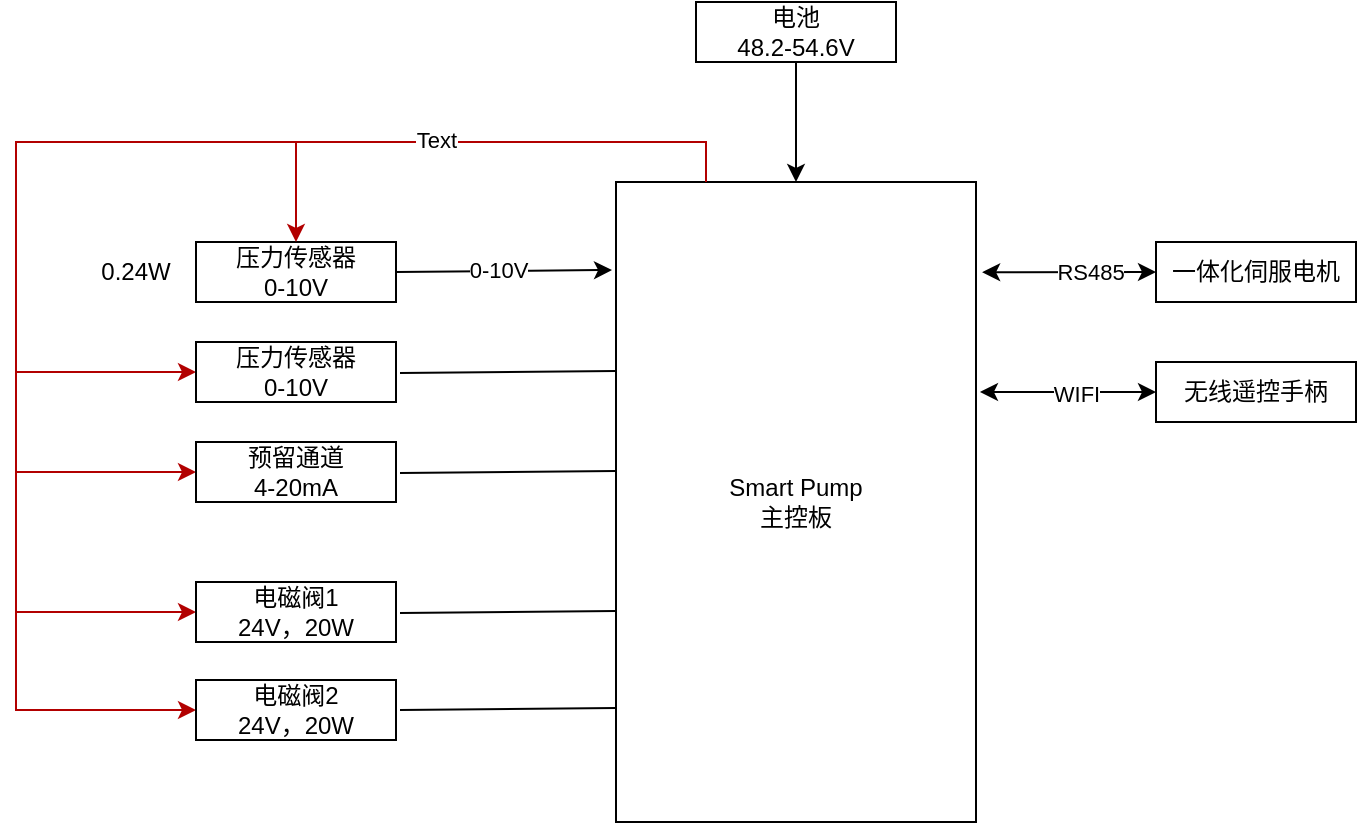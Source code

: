 <mxfile version="27.1.4">
  <diagram name="第 1 页" id="KmN8K9YmExcZPQwIQy3-">
    <mxGraphModel dx="1418" dy="764" grid="1" gridSize="10" guides="1" tooltips="1" connect="1" arrows="1" fold="1" page="1" pageScale="1" pageWidth="1169" pageHeight="827" math="0" shadow="0">
      <root>
        <mxCell id="0" />
        <mxCell id="1" parent="0" />
        <mxCell id="v0Usc0qorc1WFPTInyE--32" style="edgeStyle=orthogonalEdgeStyle;rounded=0;orthogonalLoop=1;jettySize=auto;html=1;exitX=0.25;exitY=0;exitDx=0;exitDy=0;entryX=0;entryY=0.5;entryDx=0;entryDy=0;fillColor=#e51400;strokeColor=#B20000;" edge="1" parent="1" source="v0Usc0qorc1WFPTInyE--1" target="v0Usc0qorc1WFPTInyE--5">
          <mxGeometry relative="1" as="geometry">
            <Array as="points">
              <mxPoint x="555" y="130" />
              <mxPoint x="210" y="130" />
              <mxPoint x="210" y="245" />
            </Array>
          </mxGeometry>
        </mxCell>
        <mxCell id="v0Usc0qorc1WFPTInyE--33" style="edgeStyle=orthogonalEdgeStyle;rounded=0;orthogonalLoop=1;jettySize=auto;html=1;exitX=0.25;exitY=0;exitDx=0;exitDy=0;entryX=0;entryY=0.5;entryDx=0;entryDy=0;fillColor=#e51400;strokeColor=#B20000;" edge="1" parent="1" source="v0Usc0qorc1WFPTInyE--1" target="v0Usc0qorc1WFPTInyE--6">
          <mxGeometry relative="1" as="geometry">
            <Array as="points">
              <mxPoint x="555" y="130" />
              <mxPoint x="210" y="130" />
              <mxPoint x="210" y="295" />
            </Array>
          </mxGeometry>
        </mxCell>
        <mxCell id="v0Usc0qorc1WFPTInyE--34" style="edgeStyle=orthogonalEdgeStyle;rounded=0;orthogonalLoop=1;jettySize=auto;html=1;exitX=0.25;exitY=0;exitDx=0;exitDy=0;entryX=0;entryY=0.5;entryDx=0;entryDy=0;fillColor=#e51400;strokeColor=#B20000;" edge="1" parent="1" source="v0Usc0qorc1WFPTInyE--1" target="v0Usc0qorc1WFPTInyE--11">
          <mxGeometry relative="1" as="geometry">
            <Array as="points">
              <mxPoint x="555" y="130" />
              <mxPoint x="210" y="130" />
              <mxPoint x="210" y="365" />
            </Array>
          </mxGeometry>
        </mxCell>
        <mxCell id="v0Usc0qorc1WFPTInyE--35" style="edgeStyle=orthogonalEdgeStyle;rounded=0;orthogonalLoop=1;jettySize=auto;html=1;exitX=0.25;exitY=0;exitDx=0;exitDy=0;entryX=0;entryY=0.5;entryDx=0;entryDy=0;fillColor=#e51400;strokeColor=#B20000;" edge="1" parent="1" source="v0Usc0qorc1WFPTInyE--1" target="v0Usc0qorc1WFPTInyE--12">
          <mxGeometry relative="1" as="geometry">
            <Array as="points">
              <mxPoint x="555" y="130" />
              <mxPoint x="210" y="130" />
              <mxPoint x="210" y="414" />
            </Array>
          </mxGeometry>
        </mxCell>
        <mxCell id="v0Usc0qorc1WFPTInyE--1" value="Smart Pump&lt;div&gt;主控板&lt;/div&gt;" style="rounded=0;whiteSpace=wrap;html=1;" vertex="1" parent="1">
          <mxGeometry x="510" y="150" width="180" height="320" as="geometry" />
        </mxCell>
        <mxCell id="v0Usc0qorc1WFPTInyE--2" value="压力传感器&lt;div&gt;0-10V&lt;/div&gt;" style="rounded=0;whiteSpace=wrap;html=1;" vertex="1" parent="1">
          <mxGeometry x="300" y="180" width="100" height="30" as="geometry" />
        </mxCell>
        <mxCell id="v0Usc0qorc1WFPTInyE--5" value="压力传感器&lt;div&gt;0-10V&lt;/div&gt;" style="rounded=0;whiteSpace=wrap;html=1;" vertex="1" parent="1">
          <mxGeometry x="300" y="230" width="100" height="30" as="geometry" />
        </mxCell>
        <mxCell id="v0Usc0qorc1WFPTInyE--6" value="预留通道&lt;div&gt;&lt;span style=&quot;background-color: transparent; color: light-dark(rgb(0, 0, 0), rgb(255, 255, 255));&quot;&gt;4-20mA&lt;/span&gt;&lt;/div&gt;" style="rounded=0;whiteSpace=wrap;html=1;" vertex="1" parent="1">
          <mxGeometry x="300" y="280" width="100" height="30" as="geometry" />
        </mxCell>
        <mxCell id="v0Usc0qorc1WFPTInyE--7" value="" style="endArrow=classic;html=1;rounded=0;exitX=1;exitY=0.5;exitDx=0;exitDy=0;startArrow=none;startFill=0;endFill=1;" edge="1" parent="1" source="v0Usc0qorc1WFPTInyE--2">
          <mxGeometry width="50" height="50" relative="1" as="geometry">
            <mxPoint x="420" y="200" as="sourcePoint" />
            <mxPoint x="508" y="194" as="targetPoint" />
          </mxGeometry>
        </mxCell>
        <mxCell id="v0Usc0qorc1WFPTInyE--26" value="0-10V" style="edgeLabel;html=1;align=center;verticalAlign=middle;resizable=0;points=[];" vertex="1" connectable="0" parent="v0Usc0qorc1WFPTInyE--7">
          <mxGeometry x="-0.056" y="1" relative="1" as="geometry">
            <mxPoint as="offset" />
          </mxGeometry>
        </mxCell>
        <mxCell id="v0Usc0qorc1WFPTInyE--8" value="" style="endArrow=none;html=1;rounded=0;exitX=1;exitY=0.5;exitDx=0;exitDy=0;" edge="1" parent="1">
          <mxGeometry width="50" height="50" relative="1" as="geometry">
            <mxPoint x="402" y="245.5" as="sourcePoint" />
            <mxPoint x="510" y="244.5" as="targetPoint" />
          </mxGeometry>
        </mxCell>
        <mxCell id="v0Usc0qorc1WFPTInyE--9" value="" style="endArrow=none;html=1;rounded=0;exitX=1;exitY=0.5;exitDx=0;exitDy=0;" edge="1" parent="1">
          <mxGeometry width="50" height="50" relative="1" as="geometry">
            <mxPoint x="402" y="295.5" as="sourcePoint" />
            <mxPoint x="510" y="294.5" as="targetPoint" />
          </mxGeometry>
        </mxCell>
        <mxCell id="v0Usc0qorc1WFPTInyE--10" value="0.24W" style="text;html=1;align=center;verticalAlign=middle;whiteSpace=wrap;rounded=0;" vertex="1" parent="1">
          <mxGeometry x="240" y="180" width="60" height="30" as="geometry" />
        </mxCell>
        <mxCell id="v0Usc0qorc1WFPTInyE--11" value="电磁阀1&lt;div&gt;24V，20W&lt;/div&gt;" style="rounded=0;whiteSpace=wrap;html=1;" vertex="1" parent="1">
          <mxGeometry x="300" y="350" width="100" height="30" as="geometry" />
        </mxCell>
        <mxCell id="v0Usc0qorc1WFPTInyE--12" value="电磁阀2&lt;div&gt;24V，20W&lt;/div&gt;" style="rounded=0;whiteSpace=wrap;html=1;" vertex="1" parent="1">
          <mxGeometry x="300" y="399" width="100" height="30" as="geometry" />
        </mxCell>
        <mxCell id="v0Usc0qorc1WFPTInyE--13" value="" style="endArrow=none;html=1;rounded=0;exitX=1;exitY=0.5;exitDx=0;exitDy=0;" edge="1" parent="1">
          <mxGeometry width="50" height="50" relative="1" as="geometry">
            <mxPoint x="402" y="365.5" as="sourcePoint" />
            <mxPoint x="510" y="364.5" as="targetPoint" />
          </mxGeometry>
        </mxCell>
        <mxCell id="v0Usc0qorc1WFPTInyE--14" value="" style="endArrow=none;html=1;rounded=0;exitX=1;exitY=0.5;exitDx=0;exitDy=0;" edge="1" parent="1">
          <mxGeometry width="50" height="50" relative="1" as="geometry">
            <mxPoint x="402" y="414" as="sourcePoint" />
            <mxPoint x="510" y="413" as="targetPoint" />
          </mxGeometry>
        </mxCell>
        <mxCell id="v0Usc0qorc1WFPTInyE--15" value="一体化伺服电机" style="rounded=0;whiteSpace=wrap;html=1;" vertex="1" parent="1">
          <mxGeometry x="780" y="180" width="100" height="30" as="geometry" />
        </mxCell>
        <mxCell id="v0Usc0qorc1WFPTInyE--18" value="" style="endArrow=classic;startArrow=classic;html=1;rounded=0;exitX=1.017;exitY=0.141;exitDx=0;exitDy=0;exitPerimeter=0;entryX=0;entryY=0.5;entryDx=0;entryDy=0;" edge="1" parent="1" source="v0Usc0qorc1WFPTInyE--1" target="v0Usc0qorc1WFPTInyE--15">
          <mxGeometry width="50" height="50" relative="1" as="geometry">
            <mxPoint x="720" y="220" as="sourcePoint" />
            <mxPoint x="770" y="170" as="targetPoint" />
          </mxGeometry>
        </mxCell>
        <mxCell id="v0Usc0qorc1WFPTInyE--20" value="RS485" style="edgeLabel;html=1;align=center;verticalAlign=middle;resizable=0;points=[];" vertex="1" connectable="0" parent="v0Usc0qorc1WFPTInyE--18">
          <mxGeometry x="0.241" relative="1" as="geometry">
            <mxPoint as="offset" />
          </mxGeometry>
        </mxCell>
        <mxCell id="v0Usc0qorc1WFPTInyE--19" value="无线遥控手柄" style="rounded=0;whiteSpace=wrap;html=1;" vertex="1" parent="1">
          <mxGeometry x="780" y="240" width="100" height="30" as="geometry" />
        </mxCell>
        <mxCell id="v0Usc0qorc1WFPTInyE--21" style="edgeStyle=orthogonalEdgeStyle;rounded=0;orthogonalLoop=1;jettySize=auto;html=1;exitX=0;exitY=0.5;exitDx=0;exitDy=0;entryX=1.011;entryY=0.328;entryDx=0;entryDy=0;entryPerimeter=0;startArrow=classic;startFill=1;" edge="1" parent="1" source="v0Usc0qorc1WFPTInyE--19" target="v0Usc0qorc1WFPTInyE--1">
          <mxGeometry relative="1" as="geometry" />
        </mxCell>
        <mxCell id="v0Usc0qorc1WFPTInyE--23" value="WIFI" style="edgeLabel;html=1;align=center;verticalAlign=middle;resizable=0;points=[];" vertex="1" connectable="0" parent="v0Usc0qorc1WFPTInyE--21">
          <mxGeometry x="-0.091" y="1" relative="1" as="geometry">
            <mxPoint as="offset" />
          </mxGeometry>
        </mxCell>
        <mxCell id="v0Usc0qorc1WFPTInyE--25" style="edgeStyle=orthogonalEdgeStyle;rounded=0;orthogonalLoop=1;jettySize=auto;html=1;exitX=0.5;exitY=1;exitDx=0;exitDy=0;entryX=0.5;entryY=0;entryDx=0;entryDy=0;" edge="1" parent="1" source="v0Usc0qorc1WFPTInyE--24" target="v0Usc0qorc1WFPTInyE--1">
          <mxGeometry relative="1" as="geometry" />
        </mxCell>
        <mxCell id="v0Usc0qorc1WFPTInyE--24" value="电池&lt;div&gt;48.2-54.6V&lt;/div&gt;" style="rounded=0;whiteSpace=wrap;html=1;" vertex="1" parent="1">
          <mxGeometry x="550" y="60" width="100" height="30" as="geometry" />
        </mxCell>
        <mxCell id="v0Usc0qorc1WFPTInyE--28" style="edgeStyle=orthogonalEdgeStyle;rounded=0;orthogonalLoop=1;jettySize=auto;html=1;exitX=0.25;exitY=0;exitDx=0;exitDy=0;entryX=0.5;entryY=0;entryDx=0;entryDy=0;fillColor=#e51400;strokeColor=#B20000;" edge="1" parent="1" source="v0Usc0qorc1WFPTInyE--1" target="v0Usc0qorc1WFPTInyE--2">
          <mxGeometry relative="1" as="geometry" />
        </mxCell>
        <mxCell id="v0Usc0qorc1WFPTInyE--29" value="Text" style="edgeLabel;html=1;align=center;verticalAlign=middle;resizable=0;points=[];" vertex="1" connectable="0" parent="v0Usc0qorc1WFPTInyE--28">
          <mxGeometry x="0.127" y="-1" relative="1" as="geometry">
            <mxPoint as="offset" />
          </mxGeometry>
        </mxCell>
      </root>
    </mxGraphModel>
  </diagram>
</mxfile>
